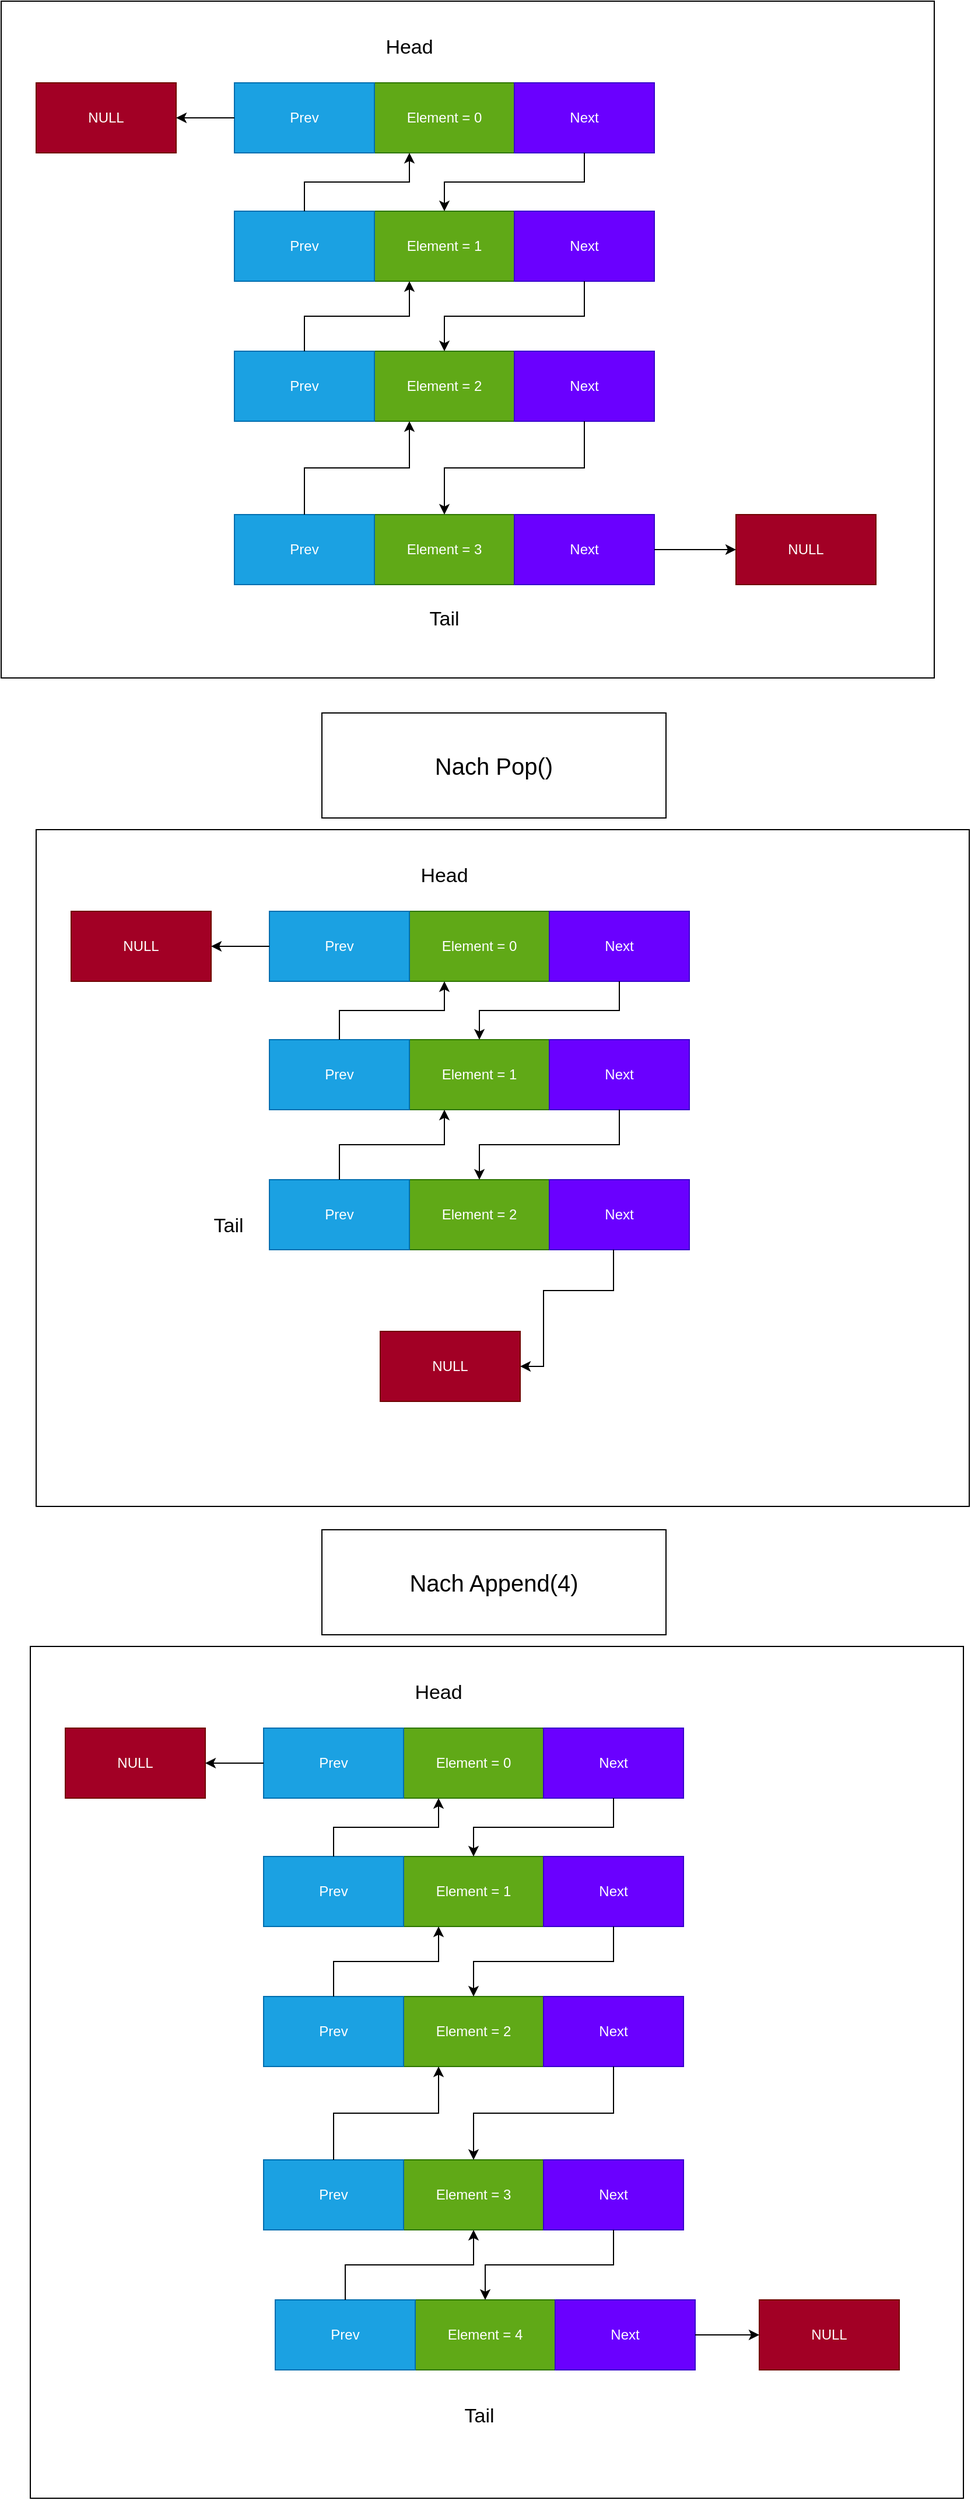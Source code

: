 <mxfile version="13.7.9" type="device"><diagram id="uWJX6Csj0g7EEQvEVA1t" name="Page-1"><mxGraphModel dx="1185" dy="685" grid="1" gridSize="10" guides="1" tooltips="1" connect="1" arrows="1" fold="1" page="1" pageScale="1" pageWidth="850" pageHeight="1100" math="0" shadow="0"><root><mxCell id="0"/><mxCell id="1" parent="0"/><mxCell id="VXzdEX9RmQ_OcNKUbuPU-5" value="" style="rounded=0;whiteSpace=wrap;html=1;" vertex="1" parent="1"><mxGeometry width="800" height="580" as="geometry"/></mxCell><mxCell id="VXzdEX9RmQ_OcNKUbuPU-4" value="" style="group" vertex="1" connectable="0" parent="1"><mxGeometry x="200" y="70" width="360" height="60" as="geometry"/></mxCell><mxCell id="VXzdEX9RmQ_OcNKUbuPU-1" value="Element = 0" style="rounded=0;whiteSpace=wrap;html=1;fillColor=#60a917;strokeColor=#2D7600;fontColor=#ffffff;" vertex="1" parent="VXzdEX9RmQ_OcNKUbuPU-4"><mxGeometry x="120" width="120" height="60" as="geometry"/></mxCell><mxCell id="VXzdEX9RmQ_OcNKUbuPU-2" value="Next" style="rounded=0;whiteSpace=wrap;html=1;fillColor=#6a00ff;strokeColor=#3700CC;fontColor=#ffffff;" vertex="1" parent="VXzdEX9RmQ_OcNKUbuPU-4"><mxGeometry x="240" width="120" height="60" as="geometry"/></mxCell><mxCell id="VXzdEX9RmQ_OcNKUbuPU-3" value="Prev" style="rounded=0;whiteSpace=wrap;html=1;fillColor=#1ba1e2;strokeColor=#006EAF;fontColor=#ffffff;" vertex="1" parent="VXzdEX9RmQ_OcNKUbuPU-4"><mxGeometry width="120" height="60" as="geometry"/></mxCell><mxCell id="VXzdEX9RmQ_OcNKUbuPU-7" value="" style="group" vertex="1" connectable="0" parent="1"><mxGeometry x="200" y="180" width="360" height="60" as="geometry"/></mxCell><mxCell id="VXzdEX9RmQ_OcNKUbuPU-8" value="Element = 1" style="rounded=0;whiteSpace=wrap;html=1;fillColor=#60a917;strokeColor=#2D7600;fontColor=#ffffff;" vertex="1" parent="VXzdEX9RmQ_OcNKUbuPU-7"><mxGeometry x="120" width="120" height="60" as="geometry"/></mxCell><mxCell id="VXzdEX9RmQ_OcNKUbuPU-9" value="Next" style="rounded=0;whiteSpace=wrap;html=1;fillColor=#6a00ff;strokeColor=#3700CC;fontColor=#ffffff;" vertex="1" parent="VXzdEX9RmQ_OcNKUbuPU-7"><mxGeometry x="240" width="120" height="60" as="geometry"/></mxCell><mxCell id="VXzdEX9RmQ_OcNKUbuPU-10" value="Prev" style="rounded=0;whiteSpace=wrap;html=1;fillColor=#1ba1e2;strokeColor=#006EAF;fontColor=#ffffff;" vertex="1" parent="VXzdEX9RmQ_OcNKUbuPU-7"><mxGeometry width="120" height="60" as="geometry"/></mxCell><mxCell id="VXzdEX9RmQ_OcNKUbuPU-11" value="" style="group" vertex="1" connectable="0" parent="1"><mxGeometry x="200" y="300" width="360" height="60" as="geometry"/></mxCell><mxCell id="VXzdEX9RmQ_OcNKUbuPU-12" value="Element = 2" style="rounded=0;whiteSpace=wrap;html=1;fillColor=#60a917;strokeColor=#2D7600;fontColor=#ffffff;" vertex="1" parent="VXzdEX9RmQ_OcNKUbuPU-11"><mxGeometry x="120" width="120" height="60" as="geometry"/></mxCell><mxCell id="VXzdEX9RmQ_OcNKUbuPU-13" value="Next" style="rounded=0;whiteSpace=wrap;html=1;fillColor=#6a00ff;strokeColor=#3700CC;fontColor=#ffffff;" vertex="1" parent="VXzdEX9RmQ_OcNKUbuPU-11"><mxGeometry x="240" width="120" height="60" as="geometry"/></mxCell><mxCell id="VXzdEX9RmQ_OcNKUbuPU-14" value="Prev" style="rounded=0;whiteSpace=wrap;html=1;fillColor=#1ba1e2;strokeColor=#006EAF;fontColor=#ffffff;" vertex="1" parent="VXzdEX9RmQ_OcNKUbuPU-11"><mxGeometry width="120" height="60" as="geometry"/></mxCell><mxCell id="VXzdEX9RmQ_OcNKUbuPU-15" value="" style="group" vertex="1" connectable="0" parent="1"><mxGeometry x="200" y="440" width="360" height="60" as="geometry"/></mxCell><mxCell id="VXzdEX9RmQ_OcNKUbuPU-16" value="Element = 3" style="rounded=0;whiteSpace=wrap;html=1;fillColor=#60a917;strokeColor=#2D7600;fontColor=#ffffff;" vertex="1" parent="VXzdEX9RmQ_OcNKUbuPU-15"><mxGeometry x="120" width="120" height="60" as="geometry"/></mxCell><mxCell id="VXzdEX9RmQ_OcNKUbuPU-17" value="Next" style="rounded=0;whiteSpace=wrap;html=1;fillColor=#6a00ff;strokeColor=#3700CC;fontColor=#ffffff;" vertex="1" parent="VXzdEX9RmQ_OcNKUbuPU-15"><mxGeometry x="240" width="120" height="60" as="geometry"/></mxCell><mxCell id="VXzdEX9RmQ_OcNKUbuPU-18" value="Prev" style="rounded=0;whiteSpace=wrap;html=1;fillColor=#1ba1e2;strokeColor=#006EAF;fontColor=#ffffff;" vertex="1" parent="VXzdEX9RmQ_OcNKUbuPU-15"><mxGeometry width="120" height="60" as="geometry"/></mxCell><mxCell id="VXzdEX9RmQ_OcNKUbuPU-21" style="edgeStyle=orthogonalEdgeStyle;rounded=0;orthogonalLoop=1;jettySize=auto;html=1;" edge="1" parent="1" source="VXzdEX9RmQ_OcNKUbuPU-2" target="VXzdEX9RmQ_OcNKUbuPU-8"><mxGeometry relative="1" as="geometry"/></mxCell><mxCell id="VXzdEX9RmQ_OcNKUbuPU-22" style="edgeStyle=orthogonalEdgeStyle;rounded=0;orthogonalLoop=1;jettySize=auto;html=1;" edge="1" parent="1" source="VXzdEX9RmQ_OcNKUbuPU-9" target="VXzdEX9RmQ_OcNKUbuPU-12"><mxGeometry relative="1" as="geometry"/></mxCell><mxCell id="VXzdEX9RmQ_OcNKUbuPU-23" style="edgeStyle=orthogonalEdgeStyle;rounded=0;orthogonalLoop=1;jettySize=auto;html=1;entryX=0.5;entryY=0;entryDx=0;entryDy=0;" edge="1" parent="1" source="VXzdEX9RmQ_OcNKUbuPU-13" target="VXzdEX9RmQ_OcNKUbuPU-16"><mxGeometry relative="1" as="geometry"/></mxCell><mxCell id="VXzdEX9RmQ_OcNKUbuPU-24" style="edgeStyle=orthogonalEdgeStyle;rounded=0;orthogonalLoop=1;jettySize=auto;html=1;entryX=0.25;entryY=1;entryDx=0;entryDy=0;" edge="1" parent="1" source="VXzdEX9RmQ_OcNKUbuPU-18" target="VXzdEX9RmQ_OcNKUbuPU-12"><mxGeometry relative="1" as="geometry"/></mxCell><mxCell id="VXzdEX9RmQ_OcNKUbuPU-25" style="edgeStyle=orthogonalEdgeStyle;rounded=0;orthogonalLoop=1;jettySize=auto;html=1;entryX=0.25;entryY=1;entryDx=0;entryDy=0;" edge="1" parent="1" source="VXzdEX9RmQ_OcNKUbuPU-14" target="VXzdEX9RmQ_OcNKUbuPU-8"><mxGeometry relative="1" as="geometry"/></mxCell><mxCell id="VXzdEX9RmQ_OcNKUbuPU-26" style="edgeStyle=orthogonalEdgeStyle;rounded=0;orthogonalLoop=1;jettySize=auto;html=1;entryX=0.25;entryY=1;entryDx=0;entryDy=0;" edge="1" parent="1" source="VXzdEX9RmQ_OcNKUbuPU-10" target="VXzdEX9RmQ_OcNKUbuPU-1"><mxGeometry relative="1" as="geometry"/></mxCell><mxCell id="VXzdEX9RmQ_OcNKUbuPU-27" value="NULL" style="rounded=0;whiteSpace=wrap;html=1;fillColor=#a20025;strokeColor=#6F0000;fontColor=#ffffff;" vertex="1" parent="1"><mxGeometry x="30" y="70" width="120" height="60" as="geometry"/></mxCell><mxCell id="VXzdEX9RmQ_OcNKUbuPU-28" style="edgeStyle=orthogonalEdgeStyle;rounded=0;orthogonalLoop=1;jettySize=auto;html=1;entryX=1;entryY=0.5;entryDx=0;entryDy=0;" edge="1" parent="1" source="VXzdEX9RmQ_OcNKUbuPU-3" target="VXzdEX9RmQ_OcNKUbuPU-27"><mxGeometry relative="1" as="geometry"/></mxCell><mxCell id="VXzdEX9RmQ_OcNKUbuPU-29" value="NULL" style="rounded=0;whiteSpace=wrap;html=1;fillColor=#a20025;strokeColor=#6F0000;fontColor=#ffffff;" vertex="1" parent="1"><mxGeometry x="630" y="440" width="120" height="60" as="geometry"/></mxCell><mxCell id="VXzdEX9RmQ_OcNKUbuPU-30" style="edgeStyle=orthogonalEdgeStyle;rounded=0;orthogonalLoop=1;jettySize=auto;html=1;" edge="1" parent="1" source="VXzdEX9RmQ_OcNKUbuPU-17" target="VXzdEX9RmQ_OcNKUbuPU-29"><mxGeometry relative="1" as="geometry"/></mxCell><mxCell id="VXzdEX9RmQ_OcNKUbuPU-31" value="&lt;font style=&quot;font-size: 17px&quot;&gt;Head&lt;/font&gt;" style="text;html=1;strokeColor=none;fillColor=none;align=center;verticalAlign=middle;whiteSpace=wrap;rounded=0;" vertex="1" parent="1"><mxGeometry x="330" y="30" width="40" height="20" as="geometry"/></mxCell><mxCell id="VXzdEX9RmQ_OcNKUbuPU-32" value="&lt;font style=&quot;font-size: 17px&quot;&gt;Tail&lt;/font&gt;" style="text;html=1;strokeColor=none;fillColor=none;align=center;verticalAlign=middle;whiteSpace=wrap;rounded=0;" vertex="1" parent="1"><mxGeometry x="360" y="520" width="40" height="20" as="geometry"/></mxCell><mxCell id="VXzdEX9RmQ_OcNKUbuPU-33" value="" style="rounded=0;whiteSpace=wrap;html=1;" vertex="1" parent="1"><mxGeometry x="30" y="710" width="800" height="580" as="geometry"/></mxCell><mxCell id="VXzdEX9RmQ_OcNKUbuPU-34" value="" style="group" vertex="1" connectable="0" parent="1"><mxGeometry x="230" y="780" width="360" height="60" as="geometry"/></mxCell><mxCell id="VXzdEX9RmQ_OcNKUbuPU-35" value="Element = 0" style="rounded=0;whiteSpace=wrap;html=1;fillColor=#60a917;strokeColor=#2D7600;fontColor=#ffffff;" vertex="1" parent="VXzdEX9RmQ_OcNKUbuPU-34"><mxGeometry x="120" width="120" height="60" as="geometry"/></mxCell><mxCell id="VXzdEX9RmQ_OcNKUbuPU-36" value="Next" style="rounded=0;whiteSpace=wrap;html=1;fillColor=#6a00ff;strokeColor=#3700CC;fontColor=#ffffff;" vertex="1" parent="VXzdEX9RmQ_OcNKUbuPU-34"><mxGeometry x="240" width="120" height="60" as="geometry"/></mxCell><mxCell id="VXzdEX9RmQ_OcNKUbuPU-37" value="Prev" style="rounded=0;whiteSpace=wrap;html=1;fillColor=#1ba1e2;strokeColor=#006EAF;fontColor=#ffffff;" vertex="1" parent="VXzdEX9RmQ_OcNKUbuPU-34"><mxGeometry width="120" height="60" as="geometry"/></mxCell><mxCell id="VXzdEX9RmQ_OcNKUbuPU-38" value="" style="group" vertex="1" connectable="0" parent="1"><mxGeometry x="230" y="890" width="360" height="60" as="geometry"/></mxCell><mxCell id="VXzdEX9RmQ_OcNKUbuPU-39" value="Element = 1" style="rounded=0;whiteSpace=wrap;html=1;fillColor=#60a917;strokeColor=#2D7600;fontColor=#ffffff;" vertex="1" parent="VXzdEX9RmQ_OcNKUbuPU-38"><mxGeometry x="120" width="120" height="60" as="geometry"/></mxCell><mxCell id="VXzdEX9RmQ_OcNKUbuPU-40" value="Next" style="rounded=0;whiteSpace=wrap;html=1;fillColor=#6a00ff;strokeColor=#3700CC;fontColor=#ffffff;" vertex="1" parent="VXzdEX9RmQ_OcNKUbuPU-38"><mxGeometry x="240" width="120" height="60" as="geometry"/></mxCell><mxCell id="VXzdEX9RmQ_OcNKUbuPU-41" value="Prev" style="rounded=0;whiteSpace=wrap;html=1;fillColor=#1ba1e2;strokeColor=#006EAF;fontColor=#ffffff;" vertex="1" parent="VXzdEX9RmQ_OcNKUbuPU-38"><mxGeometry width="120" height="60" as="geometry"/></mxCell><mxCell id="VXzdEX9RmQ_OcNKUbuPU-42" value="" style="group" vertex="1" connectable="0" parent="1"><mxGeometry x="230" y="1010" width="360" height="60" as="geometry"/></mxCell><mxCell id="VXzdEX9RmQ_OcNKUbuPU-43" value="Element = 2" style="rounded=0;whiteSpace=wrap;html=1;fillColor=#60a917;strokeColor=#2D7600;fontColor=#ffffff;" vertex="1" parent="VXzdEX9RmQ_OcNKUbuPU-42"><mxGeometry x="120" width="120" height="60" as="geometry"/></mxCell><mxCell id="VXzdEX9RmQ_OcNKUbuPU-44" value="Next" style="rounded=0;whiteSpace=wrap;html=1;fillColor=#6a00ff;strokeColor=#3700CC;fontColor=#ffffff;" vertex="1" parent="VXzdEX9RmQ_OcNKUbuPU-42"><mxGeometry x="240" width="120" height="60" as="geometry"/></mxCell><mxCell id="VXzdEX9RmQ_OcNKUbuPU-45" value="Prev" style="rounded=0;whiteSpace=wrap;html=1;fillColor=#1ba1e2;strokeColor=#006EAF;fontColor=#ffffff;" vertex="1" parent="VXzdEX9RmQ_OcNKUbuPU-42"><mxGeometry width="120" height="60" as="geometry"/></mxCell><mxCell id="VXzdEX9RmQ_OcNKUbuPU-50" style="edgeStyle=orthogonalEdgeStyle;rounded=0;orthogonalLoop=1;jettySize=auto;html=1;" edge="1" parent="1" source="VXzdEX9RmQ_OcNKUbuPU-36" target="VXzdEX9RmQ_OcNKUbuPU-39"><mxGeometry relative="1" as="geometry"/></mxCell><mxCell id="VXzdEX9RmQ_OcNKUbuPU-51" style="edgeStyle=orthogonalEdgeStyle;rounded=0;orthogonalLoop=1;jettySize=auto;html=1;" edge="1" parent="1" source="VXzdEX9RmQ_OcNKUbuPU-40" target="VXzdEX9RmQ_OcNKUbuPU-43"><mxGeometry relative="1" as="geometry"/></mxCell><mxCell id="VXzdEX9RmQ_OcNKUbuPU-54" style="edgeStyle=orthogonalEdgeStyle;rounded=0;orthogonalLoop=1;jettySize=auto;html=1;entryX=0.25;entryY=1;entryDx=0;entryDy=0;" edge="1" parent="1" source="VXzdEX9RmQ_OcNKUbuPU-45" target="VXzdEX9RmQ_OcNKUbuPU-39"><mxGeometry relative="1" as="geometry"/></mxCell><mxCell id="VXzdEX9RmQ_OcNKUbuPU-55" style="edgeStyle=orthogonalEdgeStyle;rounded=0;orthogonalLoop=1;jettySize=auto;html=1;entryX=0.25;entryY=1;entryDx=0;entryDy=0;" edge="1" parent="1" source="VXzdEX9RmQ_OcNKUbuPU-41" target="VXzdEX9RmQ_OcNKUbuPU-35"><mxGeometry relative="1" as="geometry"/></mxCell><mxCell id="VXzdEX9RmQ_OcNKUbuPU-56" value="NULL" style="rounded=0;whiteSpace=wrap;html=1;fillColor=#a20025;strokeColor=#6F0000;fontColor=#ffffff;" vertex="1" parent="1"><mxGeometry x="60" y="780" width="120" height="60" as="geometry"/></mxCell><mxCell id="VXzdEX9RmQ_OcNKUbuPU-57" style="edgeStyle=orthogonalEdgeStyle;rounded=0;orthogonalLoop=1;jettySize=auto;html=1;entryX=1;entryY=0.5;entryDx=0;entryDy=0;" edge="1" parent="1" source="VXzdEX9RmQ_OcNKUbuPU-37" target="VXzdEX9RmQ_OcNKUbuPU-56"><mxGeometry relative="1" as="geometry"/></mxCell><mxCell id="VXzdEX9RmQ_OcNKUbuPU-58" value="NULL" style="rounded=0;whiteSpace=wrap;html=1;fillColor=#a20025;strokeColor=#6F0000;fontColor=#ffffff;" vertex="1" parent="1"><mxGeometry x="325" y="1140" width="120" height="60" as="geometry"/></mxCell><mxCell id="VXzdEX9RmQ_OcNKUbuPU-60" value="&lt;font style=&quot;font-size: 17px&quot;&gt;Head&lt;/font&gt;" style="text;html=1;strokeColor=none;fillColor=none;align=center;verticalAlign=middle;whiteSpace=wrap;rounded=0;" vertex="1" parent="1"><mxGeometry x="360" y="740" width="40" height="20" as="geometry"/></mxCell><mxCell id="VXzdEX9RmQ_OcNKUbuPU-61" value="&lt;font style=&quot;font-size: 17px&quot;&gt;Tail&lt;/font&gt;" style="text;html=1;strokeColor=none;fillColor=none;align=center;verticalAlign=middle;whiteSpace=wrap;rounded=0;" vertex="1" parent="1"><mxGeometry x="175" y="1040" width="40" height="20" as="geometry"/></mxCell><mxCell id="VXzdEX9RmQ_OcNKUbuPU-62" style="edgeStyle=orthogonalEdgeStyle;rounded=0;orthogonalLoop=1;jettySize=auto;html=1;entryX=1;entryY=0.5;entryDx=0;entryDy=0;" edge="1" parent="1" source="VXzdEX9RmQ_OcNKUbuPU-44" target="VXzdEX9RmQ_OcNKUbuPU-58"><mxGeometry relative="1" as="geometry"><Array as="points"><mxPoint x="525" y="1105"/><mxPoint x="465" y="1105"/><mxPoint x="465" y="1170"/></Array></mxGeometry></mxCell><mxCell id="VXzdEX9RmQ_OcNKUbuPU-159" value="" style="rounded=0;whiteSpace=wrap;html=1;" vertex="1" parent="1"><mxGeometry x="25" y="1410" width="800" height="730" as="geometry"/></mxCell><mxCell id="VXzdEX9RmQ_OcNKUbuPU-160" value="" style="group" vertex="1" connectable="0" parent="1"><mxGeometry x="225" y="1480" width="360" height="60" as="geometry"/></mxCell><mxCell id="VXzdEX9RmQ_OcNKUbuPU-161" value="Element = 0" style="rounded=0;whiteSpace=wrap;html=1;fillColor=#60a917;strokeColor=#2D7600;fontColor=#ffffff;" vertex="1" parent="VXzdEX9RmQ_OcNKUbuPU-160"><mxGeometry x="120" width="120" height="60" as="geometry"/></mxCell><mxCell id="VXzdEX9RmQ_OcNKUbuPU-162" value="Next" style="rounded=0;whiteSpace=wrap;html=1;fillColor=#6a00ff;strokeColor=#3700CC;fontColor=#ffffff;" vertex="1" parent="VXzdEX9RmQ_OcNKUbuPU-160"><mxGeometry x="240" width="120" height="60" as="geometry"/></mxCell><mxCell id="VXzdEX9RmQ_OcNKUbuPU-163" value="Prev" style="rounded=0;whiteSpace=wrap;html=1;fillColor=#1ba1e2;strokeColor=#006EAF;fontColor=#ffffff;" vertex="1" parent="VXzdEX9RmQ_OcNKUbuPU-160"><mxGeometry width="120" height="60" as="geometry"/></mxCell><mxCell id="VXzdEX9RmQ_OcNKUbuPU-164" value="" style="group" vertex="1" connectable="0" parent="1"><mxGeometry x="225" y="1590" width="360" height="60" as="geometry"/></mxCell><mxCell id="VXzdEX9RmQ_OcNKUbuPU-165" value="Element = 1" style="rounded=0;whiteSpace=wrap;html=1;fillColor=#60a917;strokeColor=#2D7600;fontColor=#ffffff;" vertex="1" parent="VXzdEX9RmQ_OcNKUbuPU-164"><mxGeometry x="120" width="120" height="60" as="geometry"/></mxCell><mxCell id="VXzdEX9RmQ_OcNKUbuPU-166" value="Next" style="rounded=0;whiteSpace=wrap;html=1;fillColor=#6a00ff;strokeColor=#3700CC;fontColor=#ffffff;" vertex="1" parent="VXzdEX9RmQ_OcNKUbuPU-164"><mxGeometry x="240" width="120" height="60" as="geometry"/></mxCell><mxCell id="VXzdEX9RmQ_OcNKUbuPU-167" value="Prev" style="rounded=0;whiteSpace=wrap;html=1;fillColor=#1ba1e2;strokeColor=#006EAF;fontColor=#ffffff;" vertex="1" parent="VXzdEX9RmQ_OcNKUbuPU-164"><mxGeometry width="120" height="60" as="geometry"/></mxCell><mxCell id="VXzdEX9RmQ_OcNKUbuPU-168" value="" style="group" vertex="1" connectable="0" parent="1"><mxGeometry x="225" y="1710" width="360" height="60" as="geometry"/></mxCell><mxCell id="VXzdEX9RmQ_OcNKUbuPU-169" value="Element = 2" style="rounded=0;whiteSpace=wrap;html=1;fillColor=#60a917;strokeColor=#2D7600;fontColor=#ffffff;" vertex="1" parent="VXzdEX9RmQ_OcNKUbuPU-168"><mxGeometry x="120" width="120" height="60" as="geometry"/></mxCell><mxCell id="VXzdEX9RmQ_OcNKUbuPU-170" value="Next" style="rounded=0;whiteSpace=wrap;html=1;fillColor=#6a00ff;strokeColor=#3700CC;fontColor=#ffffff;" vertex="1" parent="VXzdEX9RmQ_OcNKUbuPU-168"><mxGeometry x="240" width="120" height="60" as="geometry"/></mxCell><mxCell id="VXzdEX9RmQ_OcNKUbuPU-171" value="Prev" style="rounded=0;whiteSpace=wrap;html=1;fillColor=#1ba1e2;strokeColor=#006EAF;fontColor=#ffffff;" vertex="1" parent="VXzdEX9RmQ_OcNKUbuPU-168"><mxGeometry width="120" height="60" as="geometry"/></mxCell><mxCell id="VXzdEX9RmQ_OcNKUbuPU-172" value="" style="group" vertex="1" connectable="0" parent="1"><mxGeometry x="225" y="1850" width="360" height="60" as="geometry"/></mxCell><mxCell id="VXzdEX9RmQ_OcNKUbuPU-173" value="Element = 3" style="rounded=0;whiteSpace=wrap;html=1;fillColor=#60a917;strokeColor=#2D7600;fontColor=#ffffff;" vertex="1" parent="VXzdEX9RmQ_OcNKUbuPU-172"><mxGeometry x="120" width="120" height="60" as="geometry"/></mxCell><mxCell id="VXzdEX9RmQ_OcNKUbuPU-174" value="Next" style="rounded=0;whiteSpace=wrap;html=1;fillColor=#6a00ff;strokeColor=#3700CC;fontColor=#ffffff;" vertex="1" parent="VXzdEX9RmQ_OcNKUbuPU-172"><mxGeometry x="240" width="120" height="60" as="geometry"/></mxCell><mxCell id="VXzdEX9RmQ_OcNKUbuPU-175" value="Prev" style="rounded=0;whiteSpace=wrap;html=1;fillColor=#1ba1e2;strokeColor=#006EAF;fontColor=#ffffff;" vertex="1" parent="VXzdEX9RmQ_OcNKUbuPU-172"><mxGeometry width="120" height="60" as="geometry"/></mxCell><mxCell id="VXzdEX9RmQ_OcNKUbuPU-176" style="edgeStyle=orthogonalEdgeStyle;rounded=0;orthogonalLoop=1;jettySize=auto;html=1;" edge="1" parent="1" source="VXzdEX9RmQ_OcNKUbuPU-162" target="VXzdEX9RmQ_OcNKUbuPU-165"><mxGeometry relative="1" as="geometry"/></mxCell><mxCell id="VXzdEX9RmQ_OcNKUbuPU-177" style="edgeStyle=orthogonalEdgeStyle;rounded=0;orthogonalLoop=1;jettySize=auto;html=1;" edge="1" parent="1" source="VXzdEX9RmQ_OcNKUbuPU-166" target="VXzdEX9RmQ_OcNKUbuPU-169"><mxGeometry relative="1" as="geometry"/></mxCell><mxCell id="VXzdEX9RmQ_OcNKUbuPU-178" style="edgeStyle=orthogonalEdgeStyle;rounded=0;orthogonalLoop=1;jettySize=auto;html=1;entryX=0.5;entryY=0;entryDx=0;entryDy=0;" edge="1" parent="1" source="VXzdEX9RmQ_OcNKUbuPU-170" target="VXzdEX9RmQ_OcNKUbuPU-173"><mxGeometry relative="1" as="geometry"/></mxCell><mxCell id="VXzdEX9RmQ_OcNKUbuPU-179" style="edgeStyle=orthogonalEdgeStyle;rounded=0;orthogonalLoop=1;jettySize=auto;html=1;entryX=0.25;entryY=1;entryDx=0;entryDy=0;" edge="1" parent="1" source="VXzdEX9RmQ_OcNKUbuPU-175" target="VXzdEX9RmQ_OcNKUbuPU-169"><mxGeometry relative="1" as="geometry"/></mxCell><mxCell id="VXzdEX9RmQ_OcNKUbuPU-180" style="edgeStyle=orthogonalEdgeStyle;rounded=0;orthogonalLoop=1;jettySize=auto;html=1;entryX=0.25;entryY=1;entryDx=0;entryDy=0;" edge="1" parent="1" source="VXzdEX9RmQ_OcNKUbuPU-171" target="VXzdEX9RmQ_OcNKUbuPU-165"><mxGeometry relative="1" as="geometry"/></mxCell><mxCell id="VXzdEX9RmQ_OcNKUbuPU-181" style="edgeStyle=orthogonalEdgeStyle;rounded=0;orthogonalLoop=1;jettySize=auto;html=1;entryX=0.25;entryY=1;entryDx=0;entryDy=0;" edge="1" parent="1" source="VXzdEX9RmQ_OcNKUbuPU-167" target="VXzdEX9RmQ_OcNKUbuPU-161"><mxGeometry relative="1" as="geometry"/></mxCell><mxCell id="VXzdEX9RmQ_OcNKUbuPU-182" value="NULL" style="rounded=0;whiteSpace=wrap;html=1;fillColor=#a20025;strokeColor=#6F0000;fontColor=#ffffff;" vertex="1" parent="1"><mxGeometry x="55" y="1480" width="120" height="60" as="geometry"/></mxCell><mxCell id="VXzdEX9RmQ_OcNKUbuPU-183" style="edgeStyle=orthogonalEdgeStyle;rounded=0;orthogonalLoop=1;jettySize=auto;html=1;entryX=1;entryY=0.5;entryDx=0;entryDy=0;" edge="1" parent="1" source="VXzdEX9RmQ_OcNKUbuPU-163" target="VXzdEX9RmQ_OcNKUbuPU-182"><mxGeometry relative="1" as="geometry"/></mxCell><mxCell id="VXzdEX9RmQ_OcNKUbuPU-184" value="NULL" style="rounded=0;whiteSpace=wrap;html=1;fillColor=#a20025;strokeColor=#6F0000;fontColor=#ffffff;" vertex="1" parent="1"><mxGeometry x="650" y="1970" width="120" height="60" as="geometry"/></mxCell><mxCell id="VXzdEX9RmQ_OcNKUbuPU-185" value="&lt;font style=&quot;font-size: 17px&quot;&gt;Head&lt;/font&gt;" style="text;html=1;strokeColor=none;fillColor=none;align=center;verticalAlign=middle;whiteSpace=wrap;rounded=0;" vertex="1" parent="1"><mxGeometry x="355" y="1440" width="40" height="20" as="geometry"/></mxCell><mxCell id="VXzdEX9RmQ_OcNKUbuPU-186" value="&lt;font style=&quot;font-size: 17px&quot;&gt;Tail&lt;/font&gt;" style="text;html=1;strokeColor=none;fillColor=none;align=center;verticalAlign=middle;whiteSpace=wrap;rounded=0;" vertex="1" parent="1"><mxGeometry x="390" y="2060" width="40" height="20" as="geometry"/></mxCell><mxCell id="VXzdEX9RmQ_OcNKUbuPU-187" value="" style="group" vertex="1" connectable="0" parent="1"><mxGeometry x="235" y="1970" width="360" height="60" as="geometry"/></mxCell><mxCell id="VXzdEX9RmQ_OcNKUbuPU-188" value="Element = 4" style="rounded=0;whiteSpace=wrap;html=1;fillColor=#60a917;strokeColor=#2D7600;fontColor=#ffffff;" vertex="1" parent="VXzdEX9RmQ_OcNKUbuPU-187"><mxGeometry x="120" width="120" height="60" as="geometry"/></mxCell><mxCell id="VXzdEX9RmQ_OcNKUbuPU-189" value="Next" style="rounded=0;whiteSpace=wrap;html=1;fillColor=#6a00ff;strokeColor=#3700CC;fontColor=#ffffff;" vertex="1" parent="VXzdEX9RmQ_OcNKUbuPU-187"><mxGeometry x="240" width="120" height="60" as="geometry"/></mxCell><mxCell id="VXzdEX9RmQ_OcNKUbuPU-190" value="Prev" style="rounded=0;whiteSpace=wrap;html=1;fillColor=#1ba1e2;strokeColor=#006EAF;fontColor=#ffffff;" vertex="1" parent="VXzdEX9RmQ_OcNKUbuPU-187"><mxGeometry width="120" height="60" as="geometry"/></mxCell><mxCell id="VXzdEX9RmQ_OcNKUbuPU-191" style="edgeStyle=orthogonalEdgeStyle;rounded=0;orthogonalLoop=1;jettySize=auto;html=1;" edge="1" parent="1" source="VXzdEX9RmQ_OcNKUbuPU-189" target="VXzdEX9RmQ_OcNKUbuPU-184"><mxGeometry relative="1" as="geometry"/></mxCell><mxCell id="VXzdEX9RmQ_OcNKUbuPU-192" style="edgeStyle=orthogonalEdgeStyle;rounded=0;orthogonalLoop=1;jettySize=auto;html=1;" edge="1" parent="1" source="VXzdEX9RmQ_OcNKUbuPU-174" target="VXzdEX9RmQ_OcNKUbuPU-188"><mxGeometry relative="1" as="geometry"/></mxCell><mxCell id="VXzdEX9RmQ_OcNKUbuPU-193" style="edgeStyle=orthogonalEdgeStyle;rounded=0;orthogonalLoop=1;jettySize=auto;html=1;entryX=0.5;entryY=1;entryDx=0;entryDy=0;" edge="1" parent="1" source="VXzdEX9RmQ_OcNKUbuPU-190" target="VXzdEX9RmQ_OcNKUbuPU-173"><mxGeometry relative="1" as="geometry"/></mxCell><mxCell id="VXzdEX9RmQ_OcNKUbuPU-194" value="&lt;font style=&quot;font-size: 20px&quot;&gt;Nach Pop()&lt;/font&gt;" style="rounded=0;whiteSpace=wrap;html=1;" vertex="1" parent="1"><mxGeometry x="275" y="610" width="295" height="90" as="geometry"/></mxCell><mxCell id="VXzdEX9RmQ_OcNKUbuPU-195" value="&lt;font style=&quot;font-size: 20px&quot;&gt;Nach Append(4)&lt;/font&gt;" style="rounded=0;whiteSpace=wrap;html=1;" vertex="1" parent="1"><mxGeometry x="275" y="1310" width="295" height="90" as="geometry"/></mxCell></root></mxGraphModel></diagram></mxfile>